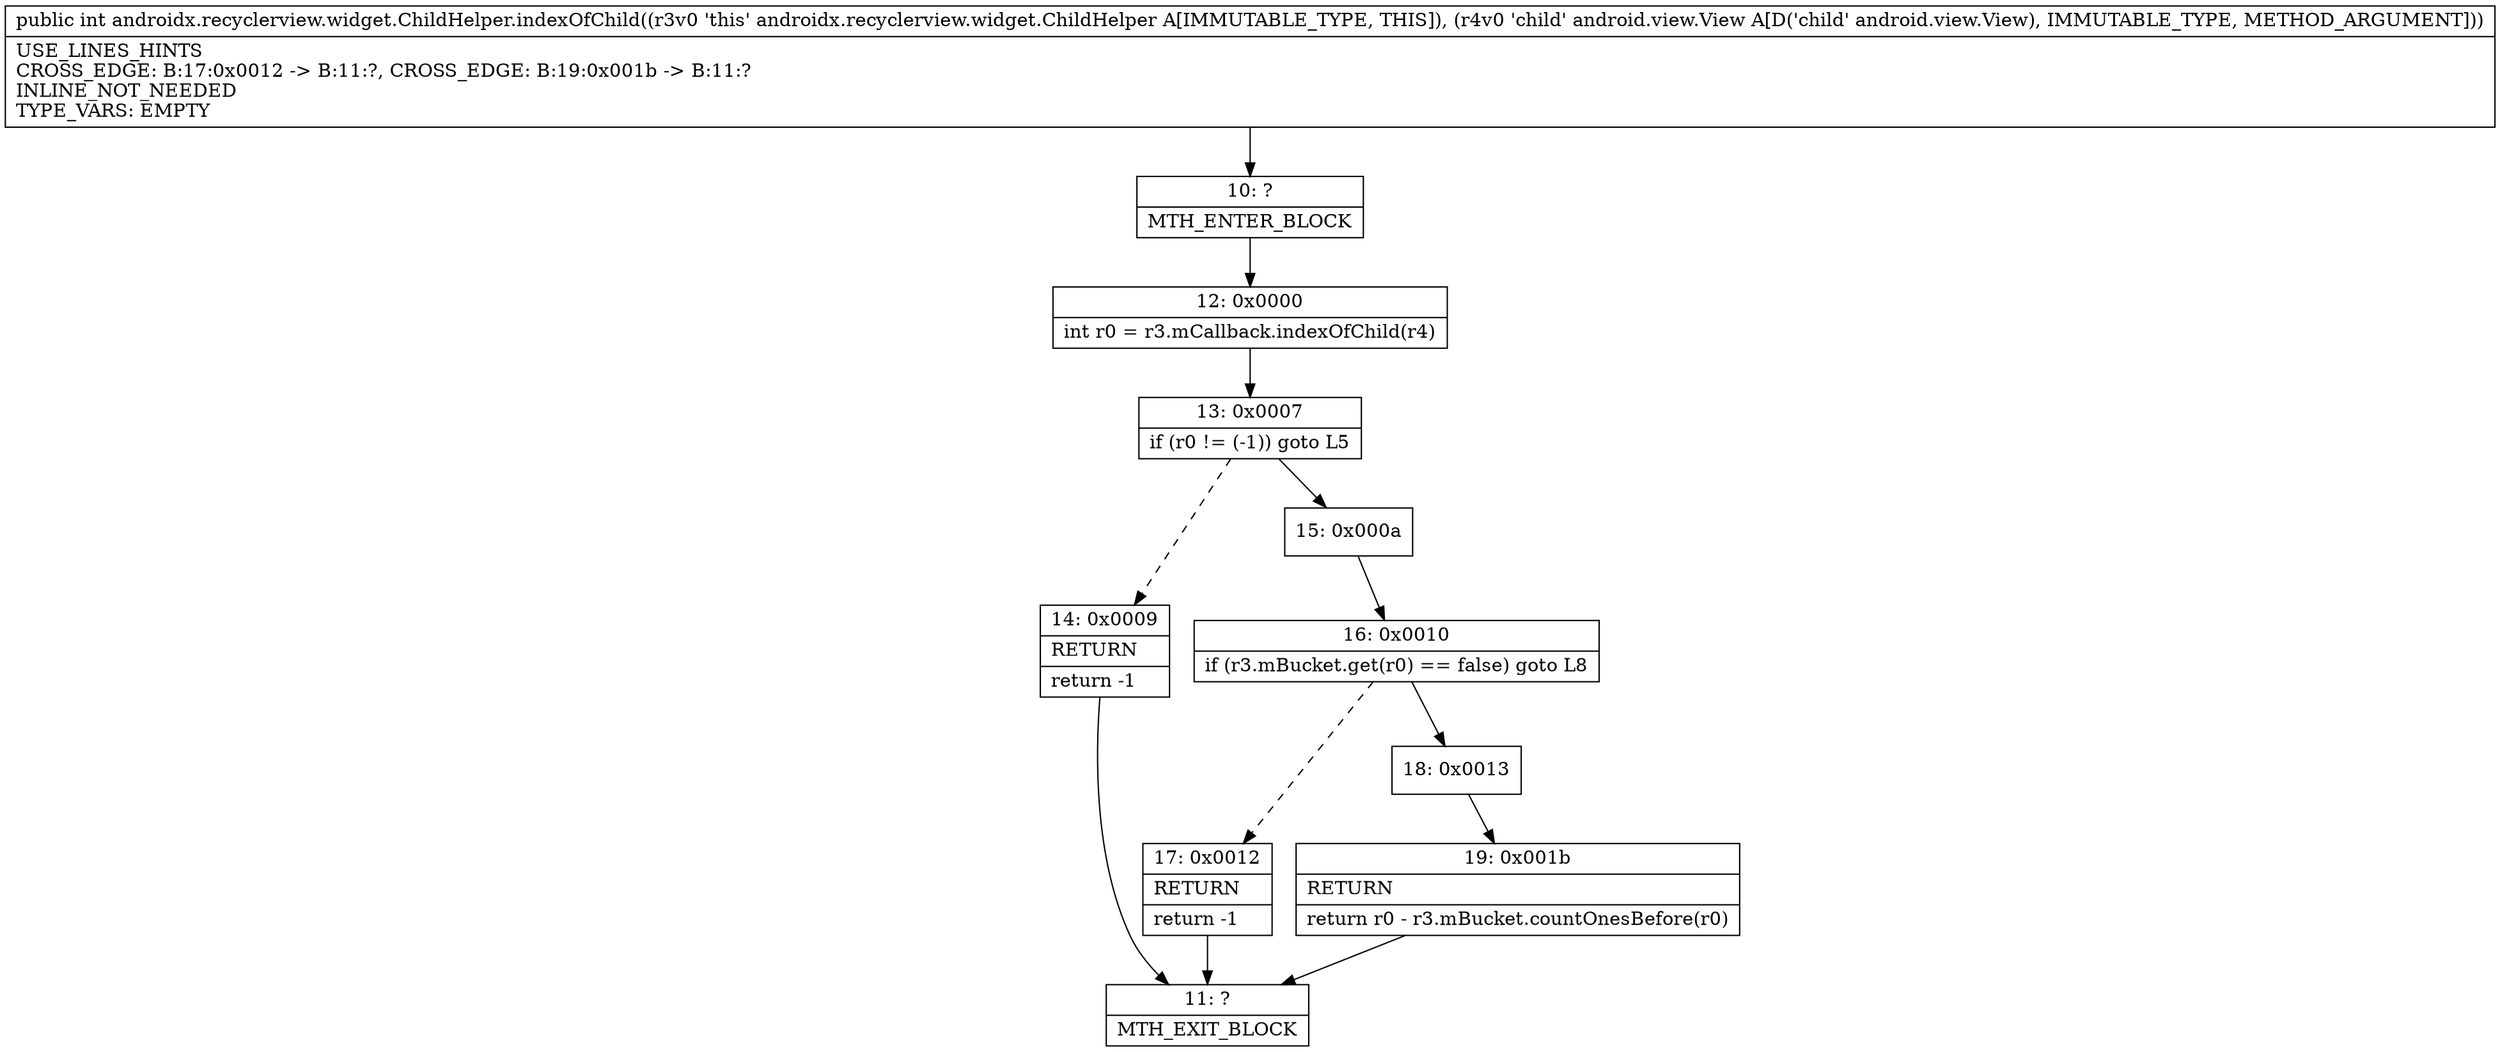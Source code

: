 digraph "CFG forandroidx.recyclerview.widget.ChildHelper.indexOfChild(Landroid\/view\/View;)I" {
Node_10 [shape=record,label="{10\:\ ?|MTH_ENTER_BLOCK\l}"];
Node_12 [shape=record,label="{12\:\ 0x0000|int r0 = r3.mCallback.indexOfChild(r4)\l}"];
Node_13 [shape=record,label="{13\:\ 0x0007|if (r0 != (\-1)) goto L5\l}"];
Node_14 [shape=record,label="{14\:\ 0x0009|RETURN\l|return \-1\l}"];
Node_11 [shape=record,label="{11\:\ ?|MTH_EXIT_BLOCK\l}"];
Node_15 [shape=record,label="{15\:\ 0x000a}"];
Node_16 [shape=record,label="{16\:\ 0x0010|if (r3.mBucket.get(r0) == false) goto L8\l}"];
Node_17 [shape=record,label="{17\:\ 0x0012|RETURN\l|return \-1\l}"];
Node_18 [shape=record,label="{18\:\ 0x0013}"];
Node_19 [shape=record,label="{19\:\ 0x001b|RETURN\l|return r0 \- r3.mBucket.countOnesBefore(r0)\l}"];
MethodNode[shape=record,label="{public int androidx.recyclerview.widget.ChildHelper.indexOfChild((r3v0 'this' androidx.recyclerview.widget.ChildHelper A[IMMUTABLE_TYPE, THIS]), (r4v0 'child' android.view.View A[D('child' android.view.View), IMMUTABLE_TYPE, METHOD_ARGUMENT]))  | USE_LINES_HINTS\lCROSS_EDGE: B:17:0x0012 \-\> B:11:?, CROSS_EDGE: B:19:0x001b \-\> B:11:?\lINLINE_NOT_NEEDED\lTYPE_VARS: EMPTY\l}"];
MethodNode -> Node_10;Node_10 -> Node_12;
Node_12 -> Node_13;
Node_13 -> Node_14[style=dashed];
Node_13 -> Node_15;
Node_14 -> Node_11;
Node_15 -> Node_16;
Node_16 -> Node_17[style=dashed];
Node_16 -> Node_18;
Node_17 -> Node_11;
Node_18 -> Node_19;
Node_19 -> Node_11;
}


